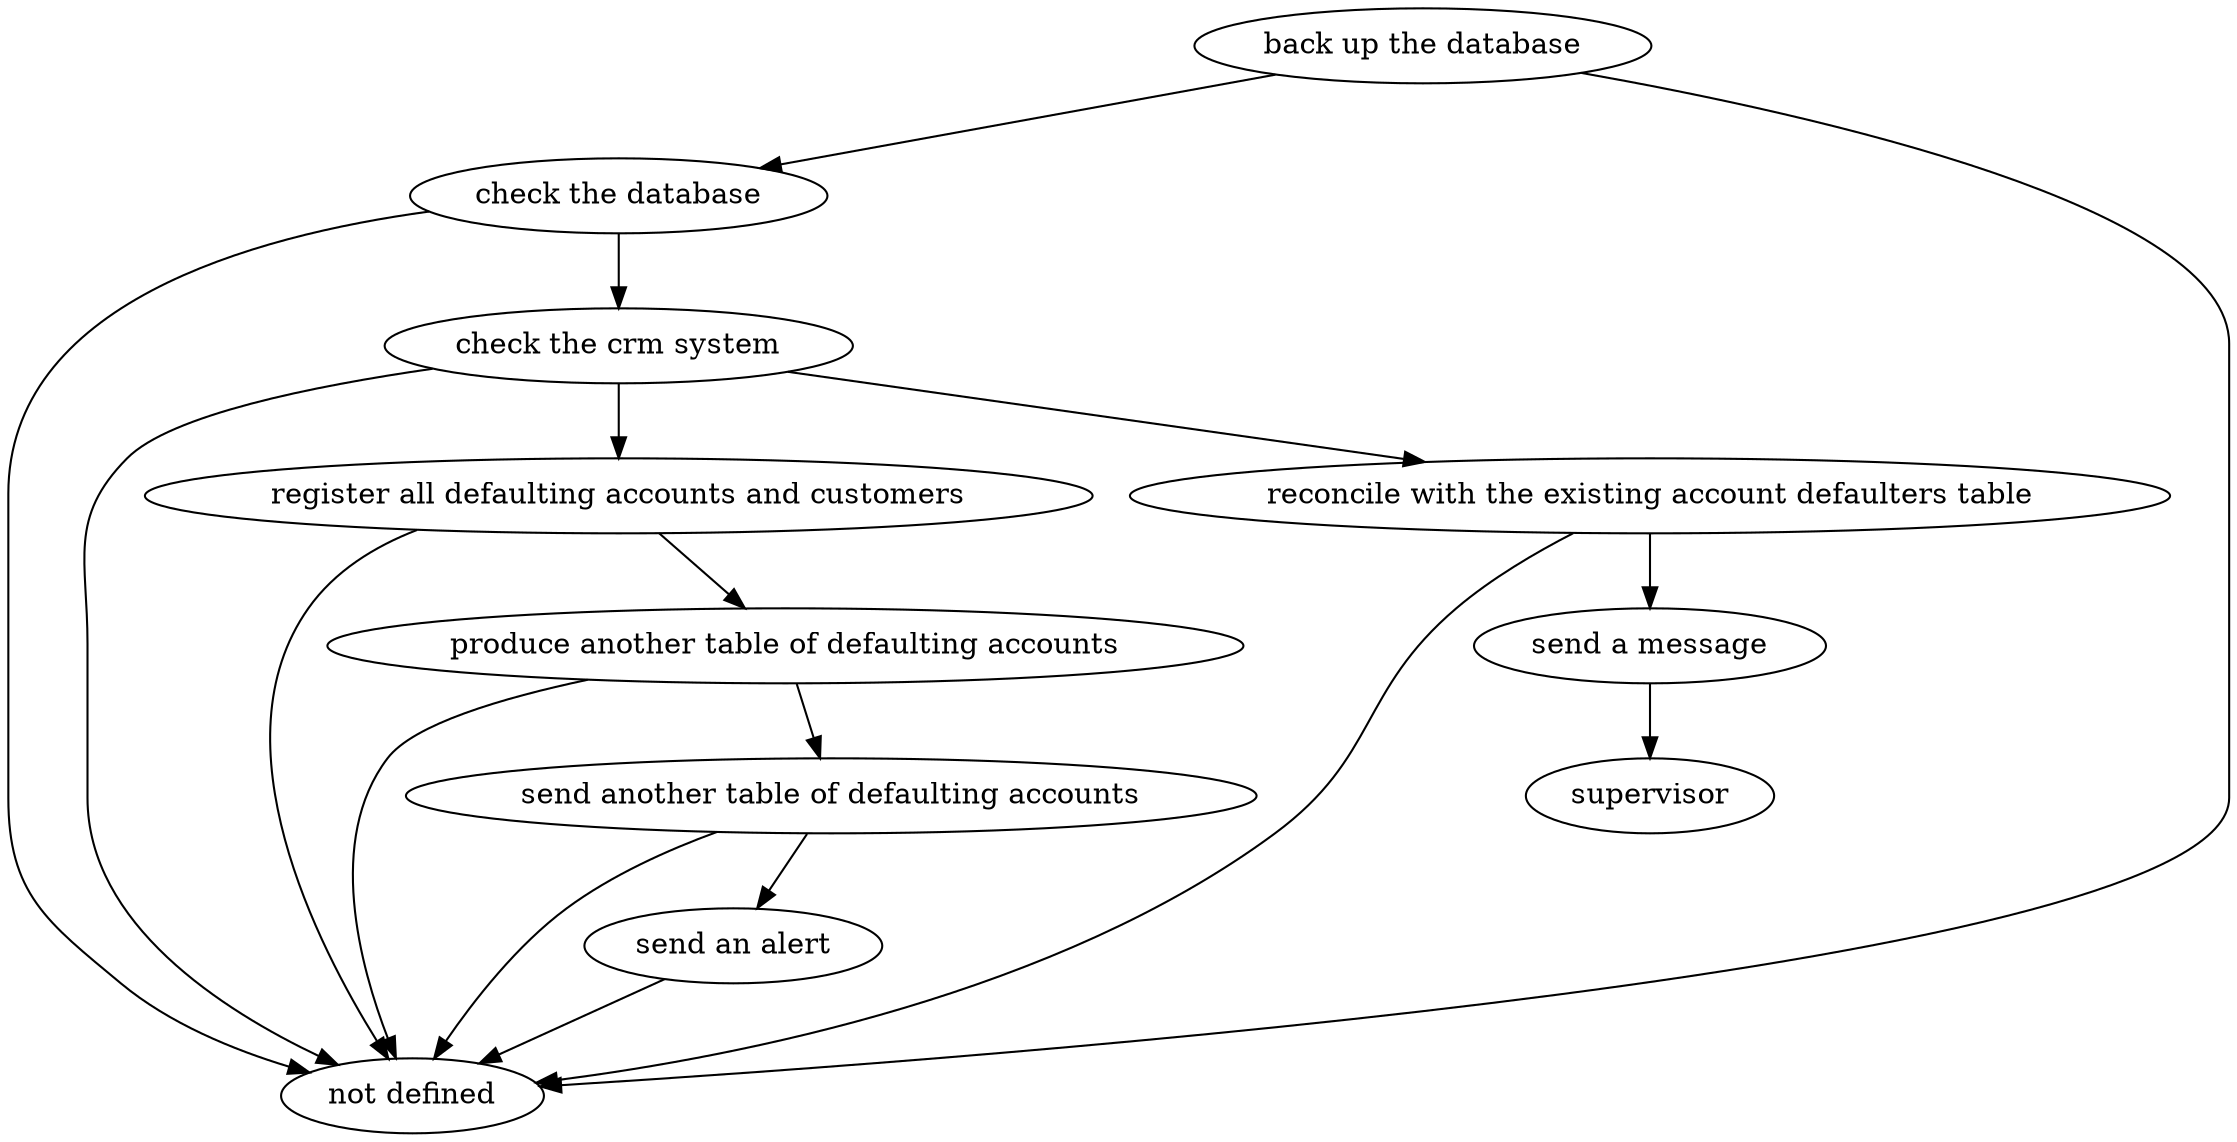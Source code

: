 strict digraph "doc-9.1" {
	graph [name="doc-9.1"];
	"back up the database"	[attrs="{'type': 'Activity', 'label': 'back up the database'}"];
	"check the database"	[attrs="{'type': 'Activity', 'label': 'check the database'}"];
	"back up the database" -> "check the database"	[attrs="{'type': 'flow', 'label': 'flow'}"];
	"not defined"	[attrs="{'type': 'Actor', 'label': 'not defined'}"];
	"back up the database" -> "not defined"	[attrs="{'type': 'actor performer', 'label': 'actor performer'}"];
	"check the crm system"	[attrs="{'type': 'Activity', 'label': 'check the crm system'}"];
	"check the database" -> "check the crm system"	[attrs="{'type': 'flow', 'label': 'flow'}"];
	"check the database" -> "not defined"	[attrs="{'type': 'actor performer', 'label': 'actor performer'}"];
	"register all defaulting accounts and customers"	[attrs="{'type': 'Activity', 'label': 'register all defaulting accounts and customers'}"];
	"check the crm system" -> "register all defaulting accounts and customers"	[attrs="{'type': 'flow', 'label': 'flow'}"];
	"reconcile with the existing account defaulters table"	[attrs="{'type': 'Activity', 'label': 'reconcile with the existing account defaulters table'}"];
	"check the crm system" -> "reconcile with the existing account defaulters table"	[attrs="{'type': 'flow', 'label': 'flow'}"];
	"check the crm system" -> "not defined"	[attrs="{'type': 'actor performer', 'label': 'actor performer'}"];
	"produce another table of defaulting accounts"	[attrs="{'type': 'Activity', 'label': 'produce another table of defaulting accounts'}"];
	"register all defaulting accounts and customers" -> "produce another table of defaulting accounts"	[attrs="{'type': 'flow', 'label': 'flow'}"];
	"register all defaulting accounts and customers" -> "not defined"	[attrs="{'type': 'actor performer', 'label': 'actor performer'}"];
	"send another table of defaulting accounts"	[attrs="{'type': 'Activity', 'label': 'send another table of defaulting accounts'}"];
	"produce another table of defaulting accounts" -> "send another table of defaulting accounts"	[attrs="{'type': 'flow', 'label': 'flow'}"];
	"produce another table of defaulting accounts" -> "not defined"	[attrs="{'type': 'actor performer', 'label': 'actor performer'}"];
	"send an alert"	[attrs="{'type': 'Activity', 'label': 'send an alert'}"];
	"send another table of defaulting accounts" -> "send an alert"	[attrs="{'type': 'flow', 'label': 'flow'}"];
	"send another table of defaulting accounts" -> "not defined"	[attrs="{'type': 'actor performer', 'label': 'actor performer'}"];
	"send an alert" -> "not defined"	[attrs="{'type': 'actor performer', 'label': 'actor performer'}"];
	"send a message"	[attrs="{'type': 'Activity', 'label': 'send a message'}"];
	"reconcile with the existing account defaulters table" -> "send a message"	[attrs="{'type': 'flow', 'label': 'flow'}"];
	"reconcile with the existing account defaulters table" -> "not defined"	[attrs="{'type': 'actor performer', 'label': 'actor performer'}"];
	supervisor	[attrs="{'type': 'Actor', 'label': 'supervisor'}"];
	"send a message" -> supervisor	[attrs="{'type': 'actor performer', 'label': 'actor performer'}"];
}
